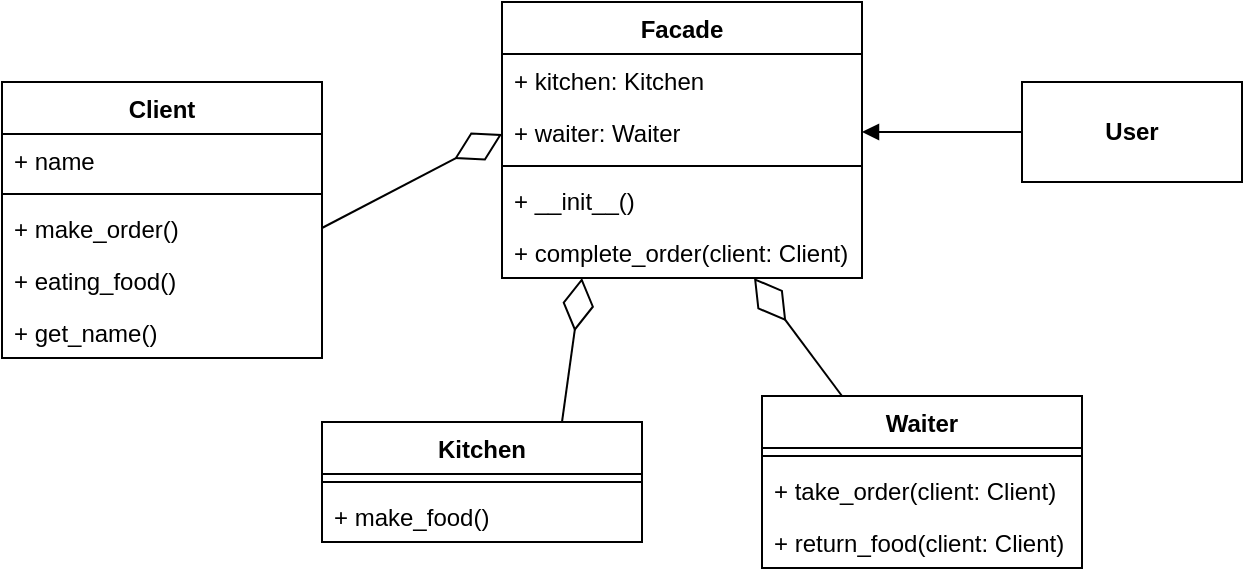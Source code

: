 <mxfile version="21.7.2" type="device">
  <diagram id="C5RBs43oDa-KdzZeNtuy" name="Page-1">
    <mxGraphModel dx="1434" dy="790" grid="1" gridSize="10" guides="1" tooltips="1" connect="1" arrows="1" fold="1" page="1" pageScale="1" pageWidth="827" pageHeight="1169" math="0" shadow="0">
      <root>
        <mxCell id="WIyWlLk6GJQsqaUBKTNV-0" />
        <mxCell id="WIyWlLk6GJQsqaUBKTNV-1" parent="WIyWlLk6GJQsqaUBKTNV-0" />
        <mxCell id="6IArKxQa7omfRJLeoM0Q-0" value="Facade" style="swimlane;fontStyle=1;align=center;verticalAlign=top;childLayout=stackLayout;horizontal=1;startSize=26;horizontalStack=0;resizeParent=1;resizeParentMax=0;resizeLast=0;collapsible=1;marginBottom=0;whiteSpace=wrap;html=1;" parent="WIyWlLk6GJQsqaUBKTNV-1" vertex="1">
          <mxGeometry x="360" y="110" width="180" height="138" as="geometry" />
        </mxCell>
        <mxCell id="6IArKxQa7omfRJLeoM0Q-1" value="+ kitchen: Kitchen" style="text;strokeColor=none;fillColor=none;align=left;verticalAlign=top;spacingLeft=4;spacingRight=4;overflow=hidden;rotatable=0;points=[[0,0.5],[1,0.5]];portConstraint=eastwest;whiteSpace=wrap;html=1;" parent="6IArKxQa7omfRJLeoM0Q-0" vertex="1">
          <mxGeometry y="26" width="180" height="26" as="geometry" />
        </mxCell>
        <mxCell id="6IArKxQa7omfRJLeoM0Q-4" value="+ waiter: Waiter" style="text;strokeColor=none;fillColor=none;align=left;verticalAlign=top;spacingLeft=4;spacingRight=4;overflow=hidden;rotatable=0;points=[[0,0.5],[1,0.5]];portConstraint=eastwest;whiteSpace=wrap;html=1;" parent="6IArKxQa7omfRJLeoM0Q-0" vertex="1">
          <mxGeometry y="52" width="180" height="26" as="geometry" />
        </mxCell>
        <mxCell id="6IArKxQa7omfRJLeoM0Q-2" value="" style="line;strokeWidth=1;fillColor=none;align=left;verticalAlign=middle;spacingTop=-1;spacingLeft=3;spacingRight=3;rotatable=0;labelPosition=right;points=[];portConstraint=eastwest;strokeColor=inherit;" parent="6IArKxQa7omfRJLeoM0Q-0" vertex="1">
          <mxGeometry y="78" width="180" height="8" as="geometry" />
        </mxCell>
        <mxCell id="6IArKxQa7omfRJLeoM0Q-5" value="+ __init__()" style="text;strokeColor=none;fillColor=none;align=left;verticalAlign=top;spacingLeft=4;spacingRight=4;overflow=hidden;rotatable=0;points=[[0,0.5],[1,0.5]];portConstraint=eastwest;whiteSpace=wrap;html=1;" parent="6IArKxQa7omfRJLeoM0Q-0" vertex="1">
          <mxGeometry y="86" width="180" height="26" as="geometry" />
        </mxCell>
        <mxCell id="6IArKxQa7omfRJLeoM0Q-3" value="+ complete_order(client: Client)" style="text;strokeColor=none;fillColor=none;align=left;verticalAlign=top;spacingLeft=4;spacingRight=4;overflow=hidden;rotatable=0;points=[[0,0.5],[1,0.5]];portConstraint=eastwest;whiteSpace=wrap;html=1;" parent="6IArKxQa7omfRJLeoM0Q-0" vertex="1">
          <mxGeometry y="112" width="180" height="26" as="geometry" />
        </mxCell>
        <mxCell id="6IArKxQa7omfRJLeoM0Q-6" value="Client" style="swimlane;fontStyle=1;align=center;verticalAlign=top;childLayout=stackLayout;horizontal=1;startSize=26;horizontalStack=0;resizeParent=1;resizeParentMax=0;resizeLast=0;collapsible=1;marginBottom=0;whiteSpace=wrap;html=1;" parent="WIyWlLk6GJQsqaUBKTNV-1" vertex="1">
          <mxGeometry x="110" y="150" width="160" height="138" as="geometry" />
        </mxCell>
        <mxCell id="6IArKxQa7omfRJLeoM0Q-7" value="+ name" style="text;strokeColor=none;fillColor=none;align=left;verticalAlign=top;spacingLeft=4;spacingRight=4;overflow=hidden;rotatable=0;points=[[0,0.5],[1,0.5]];portConstraint=eastwest;whiteSpace=wrap;html=1;" parent="6IArKxQa7omfRJLeoM0Q-6" vertex="1">
          <mxGeometry y="26" width="160" height="26" as="geometry" />
        </mxCell>
        <mxCell id="6IArKxQa7omfRJLeoM0Q-8" value="" style="line;strokeWidth=1;fillColor=none;align=left;verticalAlign=middle;spacingTop=-1;spacingLeft=3;spacingRight=3;rotatable=0;labelPosition=right;points=[];portConstraint=eastwest;strokeColor=inherit;" parent="6IArKxQa7omfRJLeoM0Q-6" vertex="1">
          <mxGeometry y="52" width="160" height="8" as="geometry" />
        </mxCell>
        <mxCell id="6IArKxQa7omfRJLeoM0Q-9" value="+ make_order()" style="text;strokeColor=none;fillColor=none;align=left;verticalAlign=top;spacingLeft=4;spacingRight=4;overflow=hidden;rotatable=0;points=[[0,0.5],[1,0.5]];portConstraint=eastwest;whiteSpace=wrap;html=1;" parent="6IArKxQa7omfRJLeoM0Q-6" vertex="1">
          <mxGeometry y="60" width="160" height="26" as="geometry" />
        </mxCell>
        <mxCell id="6IArKxQa7omfRJLeoM0Q-10" value="+ eating_food()" style="text;strokeColor=none;fillColor=none;align=left;verticalAlign=top;spacingLeft=4;spacingRight=4;overflow=hidden;rotatable=0;points=[[0,0.5],[1,0.5]];portConstraint=eastwest;whiteSpace=wrap;html=1;" parent="6IArKxQa7omfRJLeoM0Q-6" vertex="1">
          <mxGeometry y="86" width="160" height="26" as="geometry" />
        </mxCell>
        <mxCell id="6IArKxQa7omfRJLeoM0Q-11" value="+ get_name()" style="text;strokeColor=none;fillColor=none;align=left;verticalAlign=top;spacingLeft=4;spacingRight=4;overflow=hidden;rotatable=0;points=[[0,0.5],[1,0.5]];portConstraint=eastwest;whiteSpace=wrap;html=1;" parent="6IArKxQa7omfRJLeoM0Q-6" vertex="1">
          <mxGeometry y="112" width="160" height="26" as="geometry" />
        </mxCell>
        <mxCell id="6IArKxQa7omfRJLeoM0Q-12" value="Kitchen" style="swimlane;fontStyle=1;align=center;verticalAlign=top;childLayout=stackLayout;horizontal=1;startSize=26;horizontalStack=0;resizeParent=1;resizeParentMax=0;resizeLast=0;collapsible=1;marginBottom=0;whiteSpace=wrap;html=1;" parent="WIyWlLk6GJQsqaUBKTNV-1" vertex="1">
          <mxGeometry x="270" y="320" width="160" height="60" as="geometry" />
        </mxCell>
        <mxCell id="6IArKxQa7omfRJLeoM0Q-14" value="" style="line;strokeWidth=1;fillColor=none;align=left;verticalAlign=middle;spacingTop=-1;spacingLeft=3;spacingRight=3;rotatable=0;labelPosition=right;points=[];portConstraint=eastwest;strokeColor=inherit;" parent="6IArKxQa7omfRJLeoM0Q-12" vertex="1">
          <mxGeometry y="26" width="160" height="8" as="geometry" />
        </mxCell>
        <mxCell id="6IArKxQa7omfRJLeoM0Q-15" value="+ make_food()" style="text;strokeColor=none;fillColor=none;align=left;verticalAlign=top;spacingLeft=4;spacingRight=4;overflow=hidden;rotatable=0;points=[[0,0.5],[1,0.5]];portConstraint=eastwest;whiteSpace=wrap;html=1;" parent="6IArKxQa7omfRJLeoM0Q-12" vertex="1">
          <mxGeometry y="34" width="160" height="26" as="geometry" />
        </mxCell>
        <mxCell id="6IArKxQa7omfRJLeoM0Q-16" value="Waiter" style="swimlane;fontStyle=1;align=center;verticalAlign=top;childLayout=stackLayout;horizontal=1;startSize=26;horizontalStack=0;resizeParent=1;resizeParentMax=0;resizeLast=0;collapsible=1;marginBottom=0;whiteSpace=wrap;html=1;" parent="WIyWlLk6GJQsqaUBKTNV-1" vertex="1">
          <mxGeometry x="490" y="307" width="160" height="86" as="geometry" />
        </mxCell>
        <mxCell id="6IArKxQa7omfRJLeoM0Q-17" value="" style="line;strokeWidth=1;fillColor=none;align=left;verticalAlign=middle;spacingTop=-1;spacingLeft=3;spacingRight=3;rotatable=0;labelPosition=right;points=[];portConstraint=eastwest;strokeColor=inherit;" parent="6IArKxQa7omfRJLeoM0Q-16" vertex="1">
          <mxGeometry y="26" width="160" height="8" as="geometry" />
        </mxCell>
        <mxCell id="6IArKxQa7omfRJLeoM0Q-18" value="+ take_order(client: Client)" style="text;strokeColor=none;fillColor=none;align=left;verticalAlign=top;spacingLeft=4;spacingRight=4;overflow=hidden;rotatable=0;points=[[0,0.5],[1,0.5]];portConstraint=eastwest;whiteSpace=wrap;html=1;" parent="6IArKxQa7omfRJLeoM0Q-16" vertex="1">
          <mxGeometry y="34" width="160" height="26" as="geometry" />
        </mxCell>
        <mxCell id="6IArKxQa7omfRJLeoM0Q-19" value="+ return_food(client: Client)" style="text;strokeColor=none;fillColor=none;align=left;verticalAlign=top;spacingLeft=4;spacingRight=4;overflow=hidden;rotatable=0;points=[[0,0.5],[1,0.5]];portConstraint=eastwest;whiteSpace=wrap;html=1;" parent="6IArKxQa7omfRJLeoM0Q-16" vertex="1">
          <mxGeometry y="60" width="160" height="26" as="geometry" />
        </mxCell>
        <mxCell id="6IArKxQa7omfRJLeoM0Q-28" value="" style="endArrow=diamondThin;endFill=0;endSize=24;html=1;rounded=0;entryX=0.75;entryY=0;entryDx=0;entryDy=0;exitX=0.75;exitY=0;exitDx=0;exitDy=0;" parent="WIyWlLk6GJQsqaUBKTNV-1" source="6IArKxQa7omfRJLeoM0Q-12" edge="1">
          <mxGeometry width="160" relative="1" as="geometry">
            <mxPoint x="410" y="318.86" as="sourcePoint" />
            <mxPoint x="400" y="248" as="targetPoint" />
          </mxGeometry>
        </mxCell>
        <mxCell id="6IArKxQa7omfRJLeoM0Q-29" value="" style="endArrow=diamondThin;endFill=0;endSize=24;html=1;rounded=0;entryX=0.75;entryY=0;entryDx=0;entryDy=0;exitX=0.25;exitY=0;exitDx=0;exitDy=0;" parent="WIyWlLk6GJQsqaUBKTNV-1" source="6IArKxQa7omfRJLeoM0Q-16" edge="1">
          <mxGeometry width="160" relative="1" as="geometry">
            <mxPoint x="460" y="320" as="sourcePoint" />
            <mxPoint x="486" y="248" as="targetPoint" />
          </mxGeometry>
        </mxCell>
        <mxCell id="6IArKxQa7omfRJLeoM0Q-30" value="" style="endArrow=diamondThin;endFill=0;endSize=24;html=1;rounded=0;entryX=0.75;entryY=0;entryDx=0;entryDy=0;exitX=1;exitY=0.5;exitDx=0;exitDy=0;" parent="WIyWlLk6GJQsqaUBKTNV-1" source="6IArKxQa7omfRJLeoM0Q-9" edge="1">
          <mxGeometry width="160" relative="1" as="geometry">
            <mxPoint x="334" y="248" as="sourcePoint" />
            <mxPoint x="360" y="176" as="targetPoint" />
          </mxGeometry>
        </mxCell>
        <mxCell id="6IArKxQa7omfRJLeoM0Q-31" value="&lt;b&gt;User&lt;/b&gt;" style="html=1;whiteSpace=wrap;" parent="WIyWlLk6GJQsqaUBKTNV-1" vertex="1">
          <mxGeometry x="620" y="150" width="110" height="50" as="geometry" />
        </mxCell>
        <mxCell id="6IArKxQa7omfRJLeoM0Q-32" value="" style="html=1;verticalAlign=bottom;endArrow=block;curved=0;rounded=0;entryX=1;entryY=0.5;entryDx=0;entryDy=0;exitX=0;exitY=0.5;exitDx=0;exitDy=0;" parent="WIyWlLk6GJQsqaUBKTNV-1" source="6IArKxQa7omfRJLeoM0Q-31" target="6IArKxQa7omfRJLeoM0Q-4" edge="1">
          <mxGeometry width="80" relative="1" as="geometry">
            <mxPoint x="590" y="110" as="sourcePoint" />
            <mxPoint x="620" y="164.66" as="targetPoint" />
          </mxGeometry>
        </mxCell>
      </root>
    </mxGraphModel>
  </diagram>
</mxfile>
